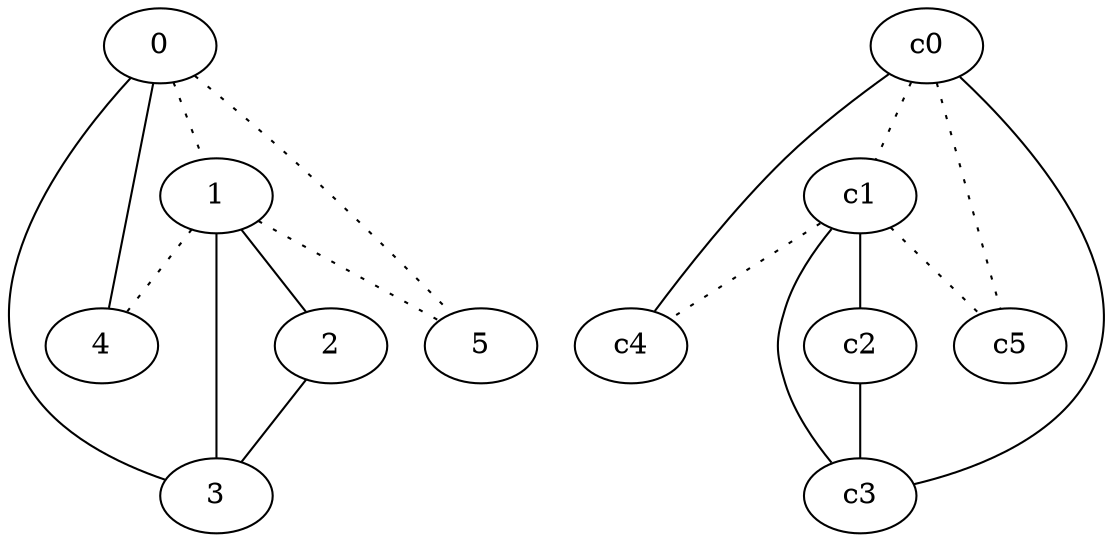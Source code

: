 graph {
a0[label=0];
a1[label=1];
a2[label=2];
a3[label=3];
a4[label=4];
a5[label=5];
a0 -- a1 [style=dotted];
a0 -- a3;
a0 -- a4;
a0 -- a5 [style=dotted];
a1 -- a2;
a1 -- a3;
a1 -- a4 [style=dotted];
a1 -- a5 [style=dotted];
a2 -- a3;
c0 -- c1 [style=dotted];
c0 -- c3;
c0 -- c4;
c0 -- c5 [style=dotted];
c1 -- c2;
c1 -- c3;
c1 -- c4 [style=dotted];
c1 -- c5 [style=dotted];
c2 -- c3;
}

